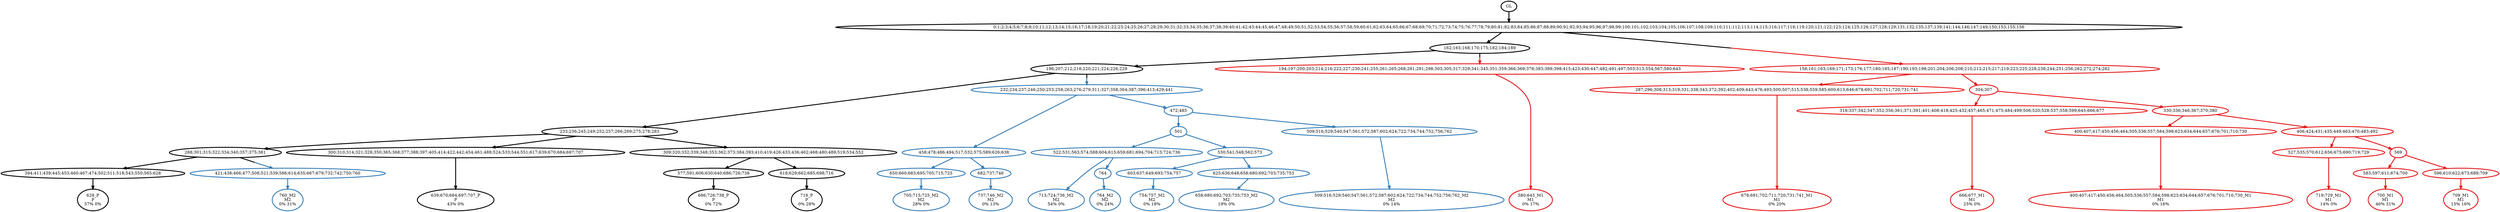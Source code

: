 digraph T {
	{
		rank=same
		47 [penwidth=3,colorscheme=set19,color=0,label="628_P\nP\n57% 0%"]
		45 [penwidth=3,colorscheme=set19,color=0,label="639;670;684;697;707_P\nP\n43% 0%"]
		42 [penwidth=3,colorscheme=set19,color=0,label="686;726;738_P\nP\n0% 72%"]
		40 [penwidth=3,colorscheme=set19,color=0,label="716_P\nP\n0% 28%"]
		38 [penwidth=3,colorscheme=set19,color=1,label="678;691;702;711;720;731;741_M1\nM1\n0% 20%"]
		35 [penwidth=3,colorscheme=set19,color=1,label="666;677_M1\nM1\n25% 0%"]
		32 [penwidth=3,colorscheme=set19,color=1,label="400;407;417;450;456;464;505;536;557;584;598;623;634;644;657;676;701;710;730_M1\nM1\n0% 16%"]
		29 [penwidth=3,colorscheme=set19,color=1,label="719;729_M1\nM1\n14% 0%"]
		26 [penwidth=3,colorscheme=set19,color=1,label="700_M1\nM1\n46% 31%"]
		24 [penwidth=3,colorscheme=set19,color=1,label="709_M1\nM1\n15% 16%"]
		23 [penwidth=3,colorscheme=set19,color=1,label="580;643_M1\nM1\n0% 17%"]
		20 [penwidth=3,colorscheme=set19,color=2,label="705;715;725_M2\nM2\n28% 0%"]
		18 [penwidth=3,colorscheme=set19,color=2,label="737;746_M2\nM2\n0% 13%"]
		14 [penwidth=3,colorscheme=set19,color=2,label="713;724;736_M2\nM2\n54% 0%"]
		12 [penwidth=3,colorscheme=set19,color=2,label="764_M2\nM2\n0% 24%"]
		9 [penwidth=3,colorscheme=set19,color=2,label="754;757_M2\nM2\n0% 18%"]
		7 [penwidth=3,colorscheme=set19,color=2,label="658;680;692;703;735;753_M2\nM2\n19% 0%"]
		5 [penwidth=3,colorscheme=set19,color=2,label="509;516;529;540;547;561;572;587;602;624;722;734;744;752;756;762_M2\nM2\n0% 14%"]
		4 [penwidth=3,colorscheme=set19,color=2,label="760_M2\nM2\n0% 31%"]
	}
	54 [penwidth=3,colorscheme=set19,color=0,label="GL"]
	53 [penwidth=3,colorscheme=set19,color=0,label="0;1;2;3;4;5;6;7;8;9;10;11;12;13;14;15;16;17;18;19;20;21;22;23;24;25;26;27;28;29;30;31;32;33;34;35;36;37;38;39;40;41;42;43;44;45;46;47;48;49;50;51;52;53;54;55;56;57;58;59;60;61;62;63;64;65;66;67;68;69;70;71;72;73;74;75;76;77;78;79;80;81;82;83;84;85;86;87;88;89;90;91;92;93;94;95;96;97;98;99;100;101;102;103;104;105;106;107;108;109;110;111;112;113;114;115;116;117;118;119;120;121;122;123;124;125;126;127;128;129;131;132;135;137;139;141;144;146;147;149;150;153;155;156"]
	52 [penwidth=3,colorscheme=set19,color=0,label="162;165;168;170;175;182;184;189"]
	51 [penwidth=3,colorscheme=set19,color=0,label="196;207;212;218;220;221;224;226;229"]
	50 [penwidth=3,colorscheme=set19,color=0,label="233;236;245;249;252;257;266;269;275;278;283"]
	49 [penwidth=3,colorscheme=set19,color=0,label="288;301;315;322;334;340;357;375;381"]
	48 [penwidth=3,colorscheme=set19,color=0,label="394;411;439;445;453;460;467;474;502;511;518;543;550;565;628"]
	46 [penwidth=3,colorscheme=set19,color=0,label="300;310;314;321;328;350;365;368;377;388;397;405;414;422;442;454;461;488;524;533;544;551;617;639;670;684;697;707"]
	44 [penwidth=3,colorscheme=set19,color=0,label="309;320;332;339;348;353;362;373;384;393;410;419;426;433;436;462;468;480;489;519;534;552"]
	43 [penwidth=3,colorscheme=set19,color=0,label="577;591;606;630;640;686;726;738"]
	41 [penwidth=3,colorscheme=set19,color=0,label="618;629;662;685;698;716"]
	39 [penwidth=3,colorscheme=set19,color=1,label="287;296;308;313;319;331;338;343;372;392;402;409;443;476;493;500;507;515;538;559;585;600;613;646;678;691;702;711;720;731;741"]
	37 [penwidth=3,colorscheme=set19,color=1,label="304;307"]
	36 [penwidth=3,colorscheme=set19,color=1,label="318;337;342;347;352;356;361;371;391;401;408;418;425;432;457;465;471;475;484;499;506;520;528;537;558;599;645;666;677"]
	34 [penwidth=3,colorscheme=set19,color=1,label="330;336;346;367;370;380"]
	33 [penwidth=3,colorscheme=set19,color=1,label="400;407;417;450;456;464;505;536;557;584;598;623;634;644;657;676;701;710;730"]
	31 [penwidth=3,colorscheme=set19,color=1,label="406;424;431;435;449;463;470;483;492"]
	30 [penwidth=3,colorscheme=set19,color=1,label="527;535;570;612;656;675;690;719;729"]
	28 [penwidth=3,colorscheme=set19,color=1,label="569"]
	27 [penwidth=3,colorscheme=set19,color=1,label="583;597;611;674;700"]
	25 [penwidth=3,colorscheme=set19,color=1,label="596;610;622;673;689;709"]
	22 [penwidth=3,colorscheme=set19,color=2,label="458;478;486;494;517;532;575;589;626;638"]
	21 [penwidth=3,colorscheme=set19,color=2,label="650;660;683;695;705;715;725"]
	19 [penwidth=3,colorscheme=set19,color=2,label="682;737;746"]
	17 [penwidth=3,colorscheme=set19,color=2,label="472;485"]
	16 [penwidth=3,colorscheme=set19,color=2,label="501"]
	15 [penwidth=3,colorscheme=set19,color=2,label="522;531;563;574;588;604;615;659;681;694;704;713;724;736"]
	13 [penwidth=3,colorscheme=set19,color=2,label="764"]
	11 [penwidth=3,colorscheme=set19,color=2,label="530;541;548;562;573"]
	10 [penwidth=3,colorscheme=set19,color=2,label="603;637;649;693;754;757"]
	8 [penwidth=3,colorscheme=set19,color=2,label="625;636;648;658;680;692;703;735;753"]
	6 [penwidth=3,colorscheme=set19,color=2,label="509;516;529;540;547;561;572;587;602;624;722;734;744;752;756;762"]
	3 [penwidth=3,colorscheme=set19,color=2,label="232;234;237;246;250;253;258;263;276;279;311;327;358;364;387;396;413;429;441"]
	2 [penwidth=3,colorscheme=set19,color=2,label="421;438;466;477;508;521;539;586;614;635;667;679;732;742;750;760"]
	1 [penwidth=3,colorscheme=set19,color=1,label="158;161;163;169;171;173;176;177;180;185;187;190;193;198;201;204;206;208;210;213;215;217;219;223;225;228;238;244;251;256;262;272;274;282"]
	0 [penwidth=3,colorscheme=set19,color=1,label="194;197;200;203;214;216;222;227;230;241;255;261;265;268;281;291;298;303;305;317;329;341;345;351;359;366;369;378;383;389;398;415;423;430;447;482;491;497;503;513;554;567;580;643"]
	54 -> 53 [penwidth=3,colorscheme=set19,color=0]
	53 -> 52 [penwidth=3,colorscheme=set19,color=0]
	53 -> 1 [penwidth=3,colorscheme=set19,color="0;0.5:1"]
	52 -> 51 [penwidth=3,colorscheme=set19,color=0]
	52 -> 0 [penwidth=3,colorscheme=set19,color="0;0.5:1"]
	51 -> 50 [penwidth=3,colorscheme=set19,color=0]
	51 -> 3 [penwidth=3,colorscheme=set19,color="0;0.5:2"]
	50 -> 49 [penwidth=3,colorscheme=set19,color=0]
	50 -> 44 [penwidth=3,colorscheme=set19,color=0]
	50 -> 46 [penwidth=3,colorscheme=set19,color=0]
	49 -> 48 [penwidth=3,colorscheme=set19,color=0]
	49 -> 2 [penwidth=3,colorscheme=set19,color="0;0.5:2"]
	48 -> 47 [penwidth=3,colorscheme=set19,color=0]
	46 -> 45 [penwidth=3,colorscheme=set19,color=0]
	44 -> 41 [penwidth=3,colorscheme=set19,color=0]
	44 -> 43 [penwidth=3,colorscheme=set19,color=0]
	43 -> 42 [penwidth=3,colorscheme=set19,color=0]
	41 -> 40 [penwidth=3,colorscheme=set19,color=0]
	39 -> 38 [penwidth=3,colorscheme=set19,color=1]
	37 -> 34 [penwidth=3,colorscheme=set19,color=1]
	37 -> 36 [penwidth=3,colorscheme=set19,color=1]
	36 -> 35 [penwidth=3,colorscheme=set19,color=1]
	34 -> 33 [penwidth=3,colorscheme=set19,color=1]
	34 -> 31 [penwidth=3,colorscheme=set19,color=1]
	33 -> 32 [penwidth=3,colorscheme=set19,color=1]
	31 -> 28 [penwidth=3,colorscheme=set19,color=1]
	31 -> 30 [penwidth=3,colorscheme=set19,color=1]
	30 -> 29 [penwidth=3,colorscheme=set19,color=1]
	28 -> 25 [penwidth=3,colorscheme=set19,color=1]
	28 -> 27 [penwidth=3,colorscheme=set19,color=1]
	27 -> 26 [penwidth=3,colorscheme=set19,color=1]
	25 -> 24 [penwidth=3,colorscheme=set19,color=1]
	22 -> 19 [penwidth=3,colorscheme=set19,color=2]
	22 -> 21 [penwidth=3,colorscheme=set19,color=2]
	21 -> 20 [penwidth=3,colorscheme=set19,color=2]
	19 -> 18 [penwidth=3,colorscheme=set19,color=2]
	17 -> 16 [penwidth=3,colorscheme=set19,color=2]
	17 -> 6 [penwidth=3,colorscheme=set19,color=2]
	16 -> 11 [penwidth=3,colorscheme=set19,color=2]
	16 -> 15 [penwidth=3,colorscheme=set19,color=2]
	15 -> 14 [penwidth=3,colorscheme=set19,color=2]
	15 -> 13 [penwidth=3,colorscheme=set19,color=2]
	13 -> 12 [penwidth=3,colorscheme=set19,color=2]
	11 -> 8 [penwidth=3,colorscheme=set19,color=2]
	11 -> 10 [penwidth=3,colorscheme=set19,color=2]
	10 -> 9 [penwidth=3,colorscheme=set19,color=2]
	8 -> 7 [penwidth=3,colorscheme=set19,color=2]
	6 -> 5 [penwidth=3,colorscheme=set19,color=2]
	3 -> 22 [penwidth=3,colorscheme=set19,color=2]
	3 -> 17 [penwidth=3,colorscheme=set19,color=2]
	2 -> 4 [penwidth=3,colorscheme=set19,color=2]
	1 -> 39 [penwidth=3,colorscheme=set19,color=1]
	1 -> 37 [penwidth=3,colorscheme=set19,color=1]
	0 -> 23 [penwidth=3,colorscheme=set19,color=1]
}
